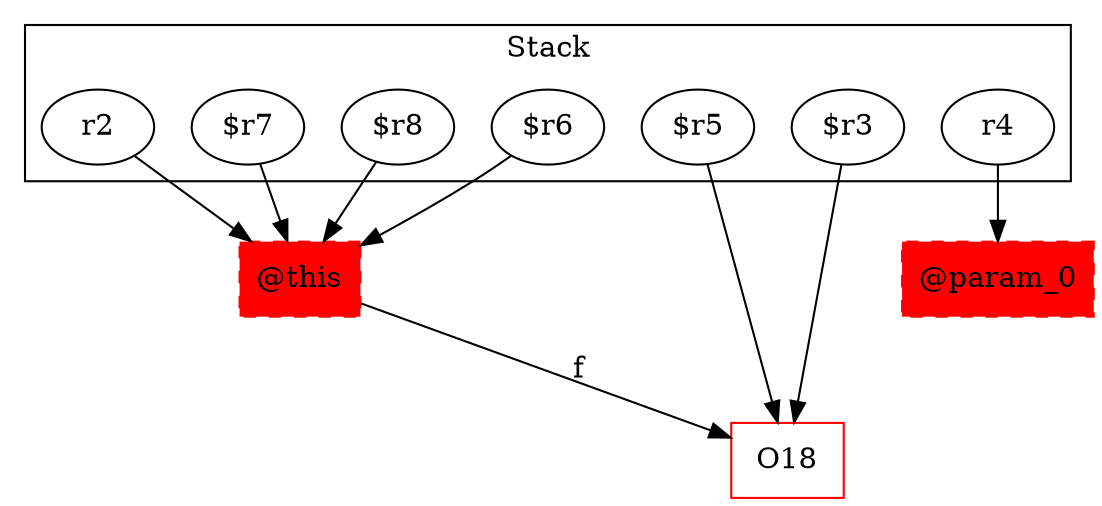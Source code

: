 digraph sample {
  rankDir="LR";
  subgraph cluster_0 {
    label="Stack"
    "r2"; "$r7"; "$r8"; "$r5"; "$r6"; "$r3"; "r4"; 
  }
  "r2" -> { "@this"[shape=box]};
  "$r7" -> { "@this"[shape=box]};
  "$r8" -> { "@this"[shape=box]};
  "$r5" -> { O18[shape=box]};
  "$r6" -> { "@this"[shape=box]};
  "$r3" -> { O18[shape=box]};
  "r4" -> { "@param_0"[shape=box]};
  "@this" -> O18[label="f", weight="0.2"]
  "@this"[shape=box, style="filled,dashed"];
  "@param_0"[shape=box, style="filled,dashed"];
  O18[color="red"];
  "@this"[color="red"];
  "@param_0"[color="red"];
}
